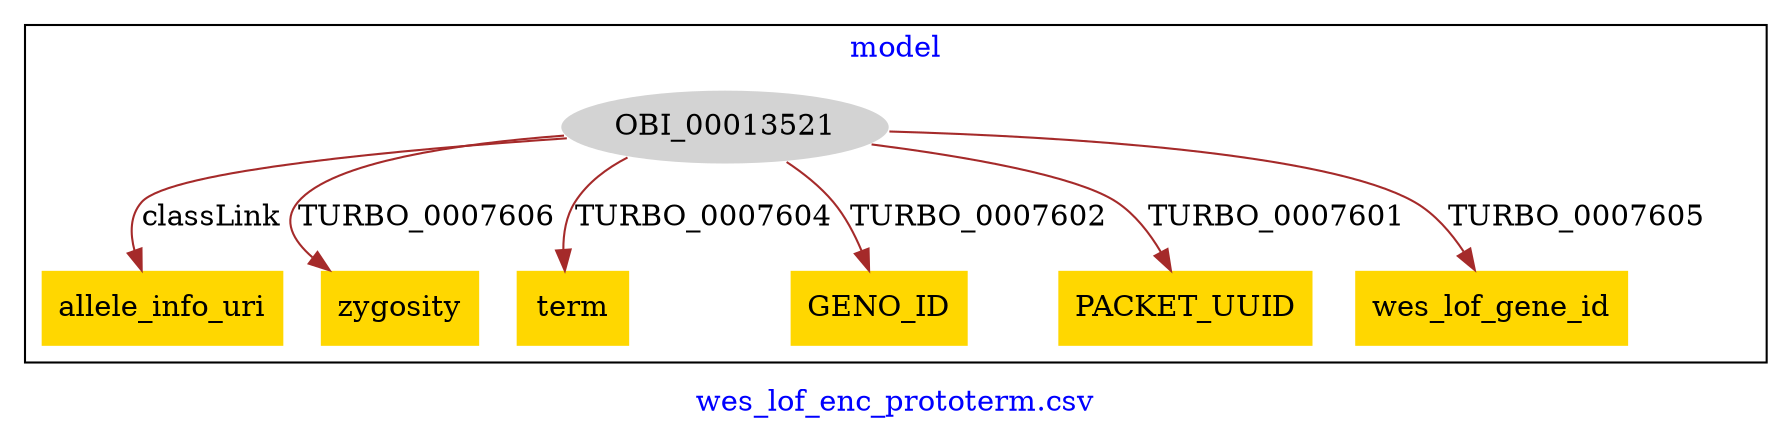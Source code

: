 digraph n0 {
fontcolor="blue"
remincross="true"
label="wes_lof_enc_prototerm.csv"
subgraph cluster {
label="model"
n2[style="filled",color="white",fillcolor="lightgray",label="OBI_00013521"];
n3[shape="plaintext",style="filled",fillcolor="gold",label="allele_info_uri"];
n4[shape="plaintext",style="filled",fillcolor="gold",label="zygosity"];
n5[shape="plaintext",style="filled",fillcolor="gold",label="term"];
n6[shape="plaintext",style="filled",fillcolor="gold",label="GENO_ID"];
n7[shape="plaintext",style="filled",fillcolor="gold",label="PACKET_UUID"];
n8[shape="plaintext",style="filled",fillcolor="gold",label="wes_lof_gene_id"];
}
n2 -> n3[color="brown",fontcolor="black",label="classLink"]
n2 -> n4[color="brown",fontcolor="black",label="TURBO_0007606"]
n2 -> n5[color="brown",fontcolor="black",label="TURBO_0007604"]
n2 -> n6[color="brown",fontcolor="black",label="TURBO_0007602"]
n2 -> n7[color="brown",fontcolor="black",label="TURBO_0007601"]
n2 -> n8[color="brown",fontcolor="black",label="TURBO_0007605"]
}
